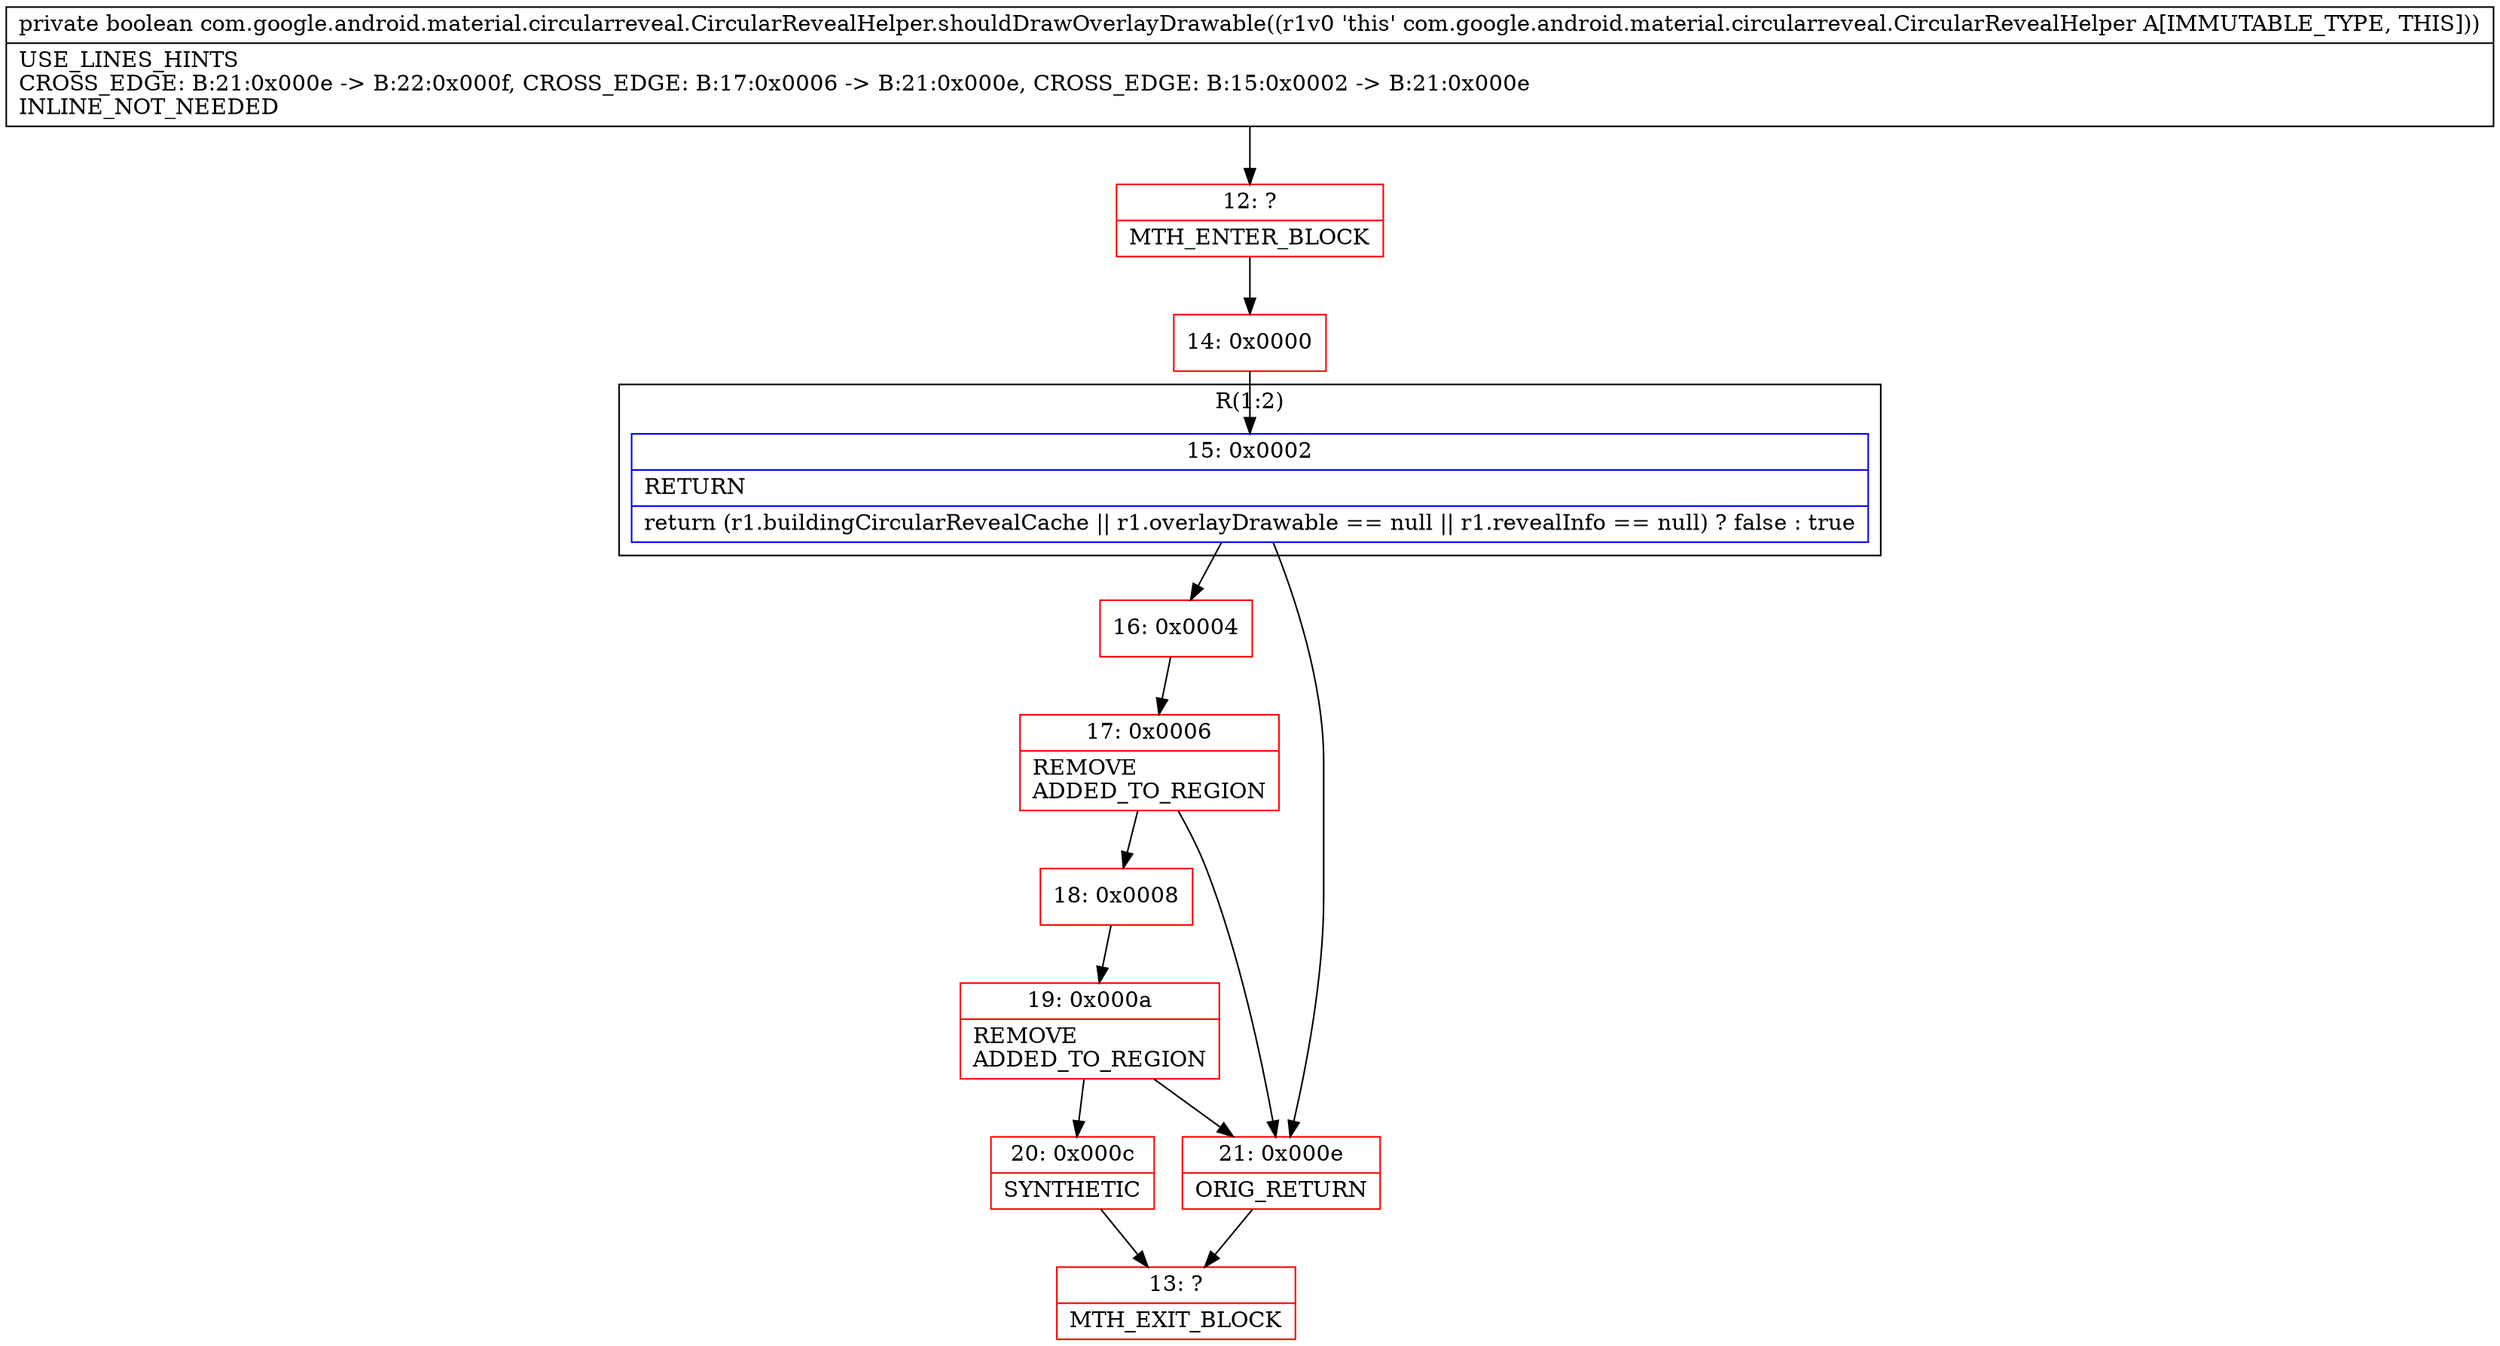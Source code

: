 digraph "CFG forcom.google.android.material.circularreveal.CircularRevealHelper.shouldDrawOverlayDrawable()Z" {
subgraph cluster_Region_514330241 {
label = "R(1:2)";
node [shape=record,color=blue];
Node_15 [shape=record,label="{15\:\ 0x0002|RETURN\l|return (r1.buildingCircularRevealCache \|\| r1.overlayDrawable == null \|\| r1.revealInfo == null) ? false : true\l}"];
}
Node_12 [shape=record,color=red,label="{12\:\ ?|MTH_ENTER_BLOCK\l}"];
Node_14 [shape=record,color=red,label="{14\:\ 0x0000}"];
Node_16 [shape=record,color=red,label="{16\:\ 0x0004}"];
Node_17 [shape=record,color=red,label="{17\:\ 0x0006|REMOVE\lADDED_TO_REGION\l}"];
Node_18 [shape=record,color=red,label="{18\:\ 0x0008}"];
Node_19 [shape=record,color=red,label="{19\:\ 0x000a|REMOVE\lADDED_TO_REGION\l}"];
Node_20 [shape=record,color=red,label="{20\:\ 0x000c|SYNTHETIC\l}"];
Node_13 [shape=record,color=red,label="{13\:\ ?|MTH_EXIT_BLOCK\l}"];
Node_21 [shape=record,color=red,label="{21\:\ 0x000e|ORIG_RETURN\l}"];
MethodNode[shape=record,label="{private boolean com.google.android.material.circularreveal.CircularRevealHelper.shouldDrawOverlayDrawable((r1v0 'this' com.google.android.material.circularreveal.CircularRevealHelper A[IMMUTABLE_TYPE, THIS]))  | USE_LINES_HINTS\lCROSS_EDGE: B:21:0x000e \-\> B:22:0x000f, CROSS_EDGE: B:17:0x0006 \-\> B:21:0x000e, CROSS_EDGE: B:15:0x0002 \-\> B:21:0x000e\lINLINE_NOT_NEEDED\l}"];
MethodNode -> Node_12;Node_15 -> Node_16;
Node_15 -> Node_21;
Node_12 -> Node_14;
Node_14 -> Node_15;
Node_16 -> Node_17;
Node_17 -> Node_18;
Node_17 -> Node_21;
Node_18 -> Node_19;
Node_19 -> Node_20;
Node_19 -> Node_21;
Node_20 -> Node_13;
Node_21 -> Node_13;
}

